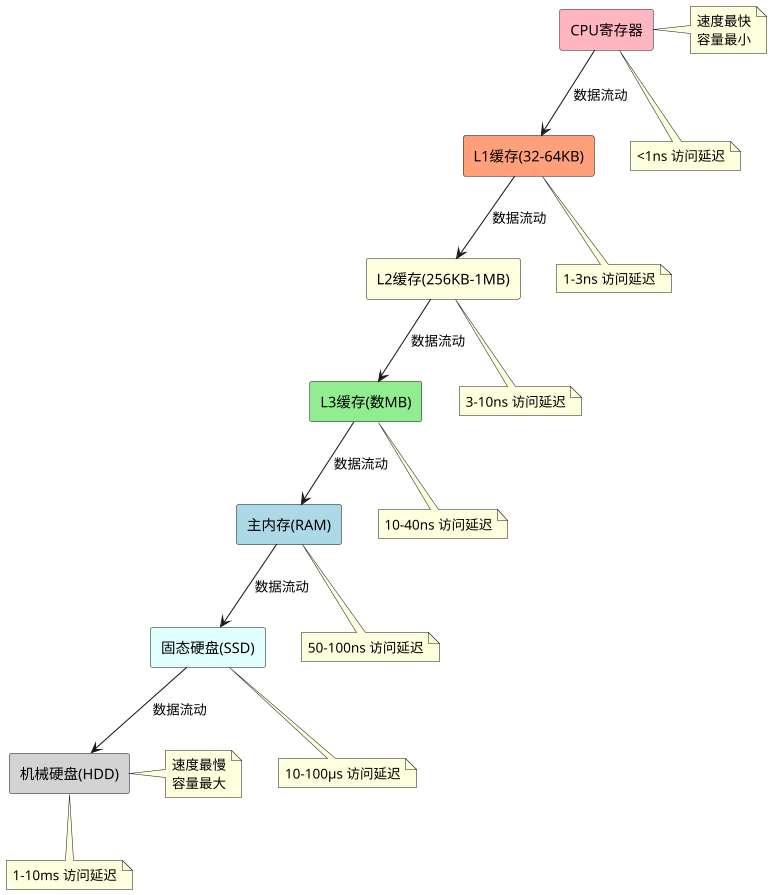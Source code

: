 @startuml memory_hierarchy_overview

' 简化样式设置
skinparam defaultTextAlignment center
skinparam dpi 100
skinparam defaultFontName Arial

' 定义矩形
rectangle "CPU寄存器" as Register #LightPink
rectangle "L1缓存(32-64KB)" as L1 #LightSalmon 
rectangle "L2缓存(256KB-1MB)" as L2 #LightYellow 
rectangle "L3缓存(数MB)" as L3 #LightGreen 
rectangle "主内存(RAM)" as RAM #LightBlue 
rectangle "固态硬盘(SSD)" as SSD #LightCyan 
rectangle "机械硬盘(HDD)" as HDD #LightGray 

' 添加注释（放在矩形外部）
note bottom of Register : <1ns 访问延迟
note bottom of L1 : 1-3ns 访问延迟
note bottom of L2 : 3-10ns 访问延迟
note bottom of L3 : 10-40ns 访问延迟
note bottom of RAM : 50-100ns 访问延迟
note bottom of SSD : 10-100μs 访问延迟
note bottom of HDD : 1-10ms 访问延迟

' 连接关系
Register -down-> L1 : 数据流动
L1 -down-> L2 : 数据流动
L2 -down-> L3 : 数据流动
L3 -down-> RAM : 数据流动
RAM -down-> SSD : 数据流动
SSD -down-> HDD : 数据流动

' 额外注释
note right of Register : 速度最快\n容量最小
note right of HDD : 速度最慢\n容量最大

@enduml 